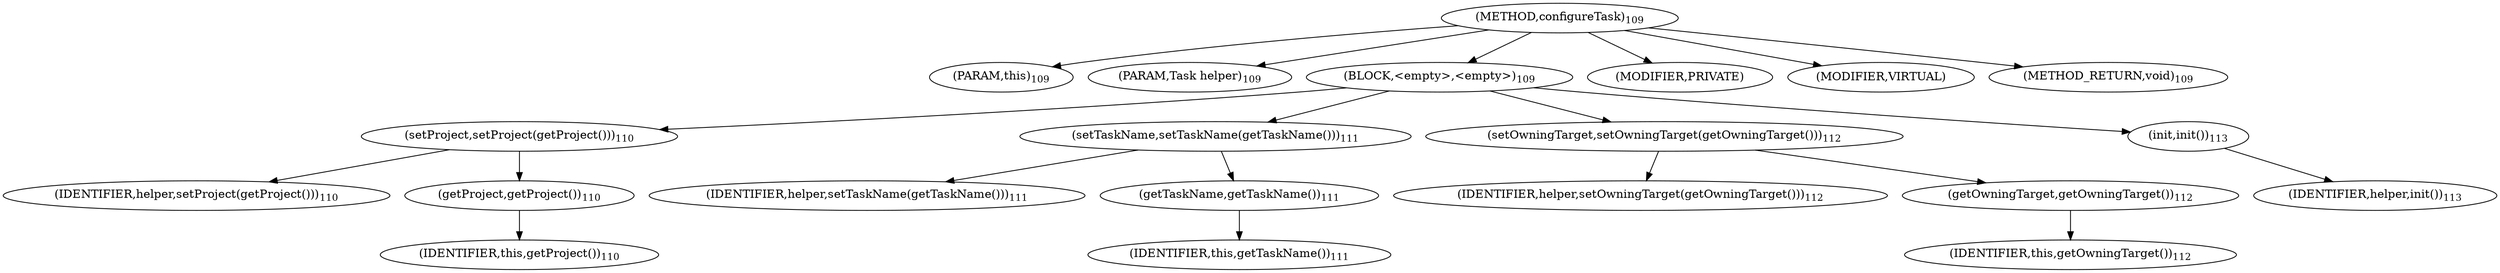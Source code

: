 digraph "configureTask" {  
"87" [label = <(METHOD,configureTask)<SUB>109</SUB>> ]
"6" [label = <(PARAM,this)<SUB>109</SUB>> ]
"88" [label = <(PARAM,Task helper)<SUB>109</SUB>> ]
"89" [label = <(BLOCK,&lt;empty&gt;,&lt;empty&gt;)<SUB>109</SUB>> ]
"90" [label = <(setProject,setProject(getProject()))<SUB>110</SUB>> ]
"91" [label = <(IDENTIFIER,helper,setProject(getProject()))<SUB>110</SUB>> ]
"92" [label = <(getProject,getProject())<SUB>110</SUB>> ]
"5" [label = <(IDENTIFIER,this,getProject())<SUB>110</SUB>> ]
"93" [label = <(setTaskName,setTaskName(getTaskName()))<SUB>111</SUB>> ]
"94" [label = <(IDENTIFIER,helper,setTaskName(getTaskName()))<SUB>111</SUB>> ]
"95" [label = <(getTaskName,getTaskName())<SUB>111</SUB>> ]
"7" [label = <(IDENTIFIER,this,getTaskName())<SUB>111</SUB>> ]
"96" [label = <(setOwningTarget,setOwningTarget(getOwningTarget()))<SUB>112</SUB>> ]
"97" [label = <(IDENTIFIER,helper,setOwningTarget(getOwningTarget()))<SUB>112</SUB>> ]
"98" [label = <(getOwningTarget,getOwningTarget())<SUB>112</SUB>> ]
"8" [label = <(IDENTIFIER,this,getOwningTarget())<SUB>112</SUB>> ]
"99" [label = <(init,init())<SUB>113</SUB>> ]
"100" [label = <(IDENTIFIER,helper,init())<SUB>113</SUB>> ]
"101" [label = <(MODIFIER,PRIVATE)> ]
"102" [label = <(MODIFIER,VIRTUAL)> ]
"103" [label = <(METHOD_RETURN,void)<SUB>109</SUB>> ]
  "87" -> "6" 
  "87" -> "88" 
  "87" -> "89" 
  "87" -> "101" 
  "87" -> "102" 
  "87" -> "103" 
  "89" -> "90" 
  "89" -> "93" 
  "89" -> "96" 
  "89" -> "99" 
  "90" -> "91" 
  "90" -> "92" 
  "92" -> "5" 
  "93" -> "94" 
  "93" -> "95" 
  "95" -> "7" 
  "96" -> "97" 
  "96" -> "98" 
  "98" -> "8" 
  "99" -> "100" 
}
